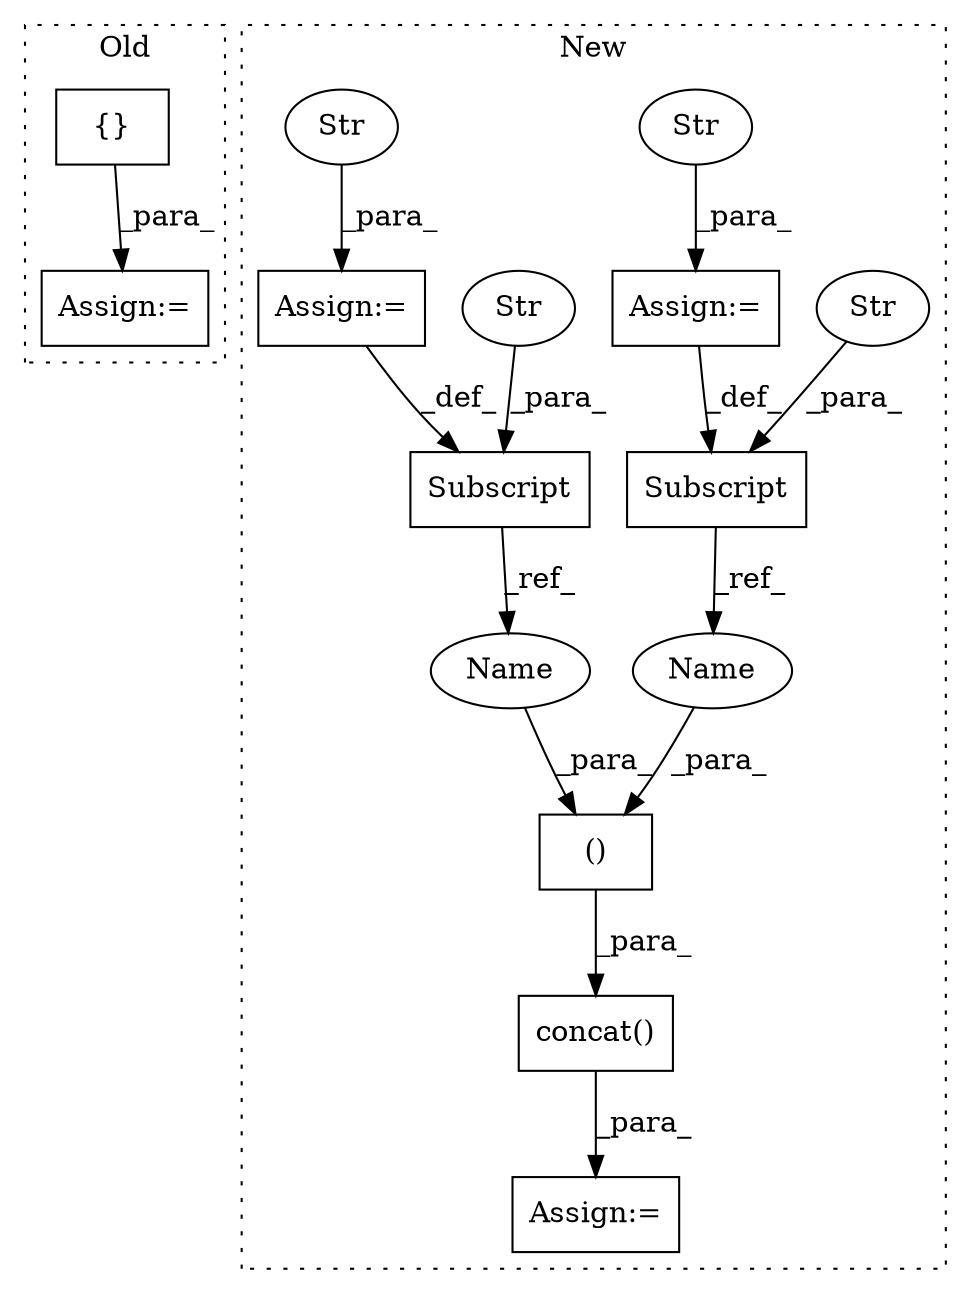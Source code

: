 digraph G {
subgraph cluster0 {
1 [label="{}" a="95" s="28854,28881" l="1,1" shape="box"];
5 [label="Assign:=" a="68" s="28851" l="3" shape="box"];
label = "Old";
style="dotted";
}
subgraph cluster1 {
2 [label="concat()" a="75" s="30196,30220" l="10,1" shape="box"];
3 [label="Assign:=" a="68" s="30193" l="3" shape="box"];
4 [label="Assign:=" a="68" s="29955" l="3" shape="box"];
6 [label="()" a="54" s="30212" l="7" shape="box"];
7 [label="Assign:=" a="68" s="29883" l="3" shape="box"];
8 [label="Subscript" a="63" s="29872,0" l="11,0" shape="box"];
9 [label="Str" a="66" s="29878" l="4" shape="ellipse"];
10 [label="Subscript" a="63" s="29944,0" l="11,0" shape="box"];
11 [label="Str" a="66" s="29958" l="5" shape="ellipse"];
12 [label="Str" a="66" s="29886" l="5" shape="ellipse"];
13 [label="Str" a="66" s="29950" l="4" shape="ellipse"];
14 [label="Name" a="87" s="30214" l="5" shape="ellipse"];
15 [label="Name" a="87" s="30207" l="5" shape="ellipse"];
label = "New";
style="dotted";
}
1 -> 5 [label="_para_"];
2 -> 3 [label="_para_"];
4 -> 10 [label="_def_"];
6 -> 2 [label="_para_"];
7 -> 8 [label="_def_"];
8 -> 15 [label="_ref_"];
9 -> 8 [label="_para_"];
10 -> 14 [label="_ref_"];
11 -> 4 [label="_para_"];
12 -> 7 [label="_para_"];
13 -> 10 [label="_para_"];
14 -> 6 [label="_para_"];
15 -> 6 [label="_para_"];
}